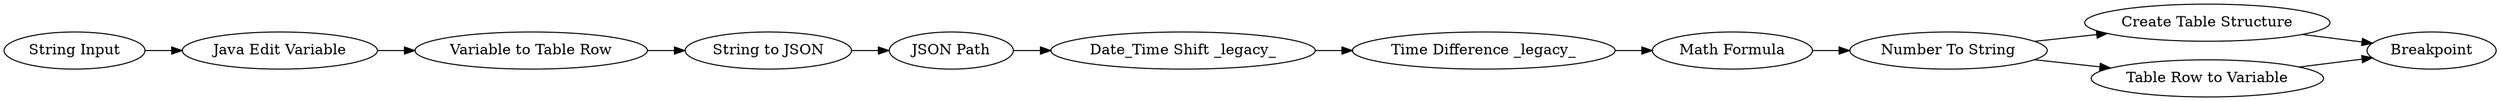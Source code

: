 digraph {
	42 -> 44
	56 -> 57
	46 -> 55
	44 -> 43
	43 -> 45
	55 -> 56
	45 -> 51
	57 -> 53
	56 -> 54
	1 -> 42
	51 -> 46
	54 -> 53
	57 [label="Create Table Structure"]
	43 [label="String to JSON"]
	55 [label="Math Formula"]
	1 [label="String Input"]
	42 [label="Java Edit Variable"]
	44 [label="Variable to Table Row"]
	53 [label=Breakpoint]
	51 [label="Date_Time Shift _legacy_"]
	46 [label="Time Difference _legacy_"]
	56 [label="Number To String"]
	54 [label="Table Row to Variable"]
	45 [label="JSON Path"]
	rankdir=LR
}
